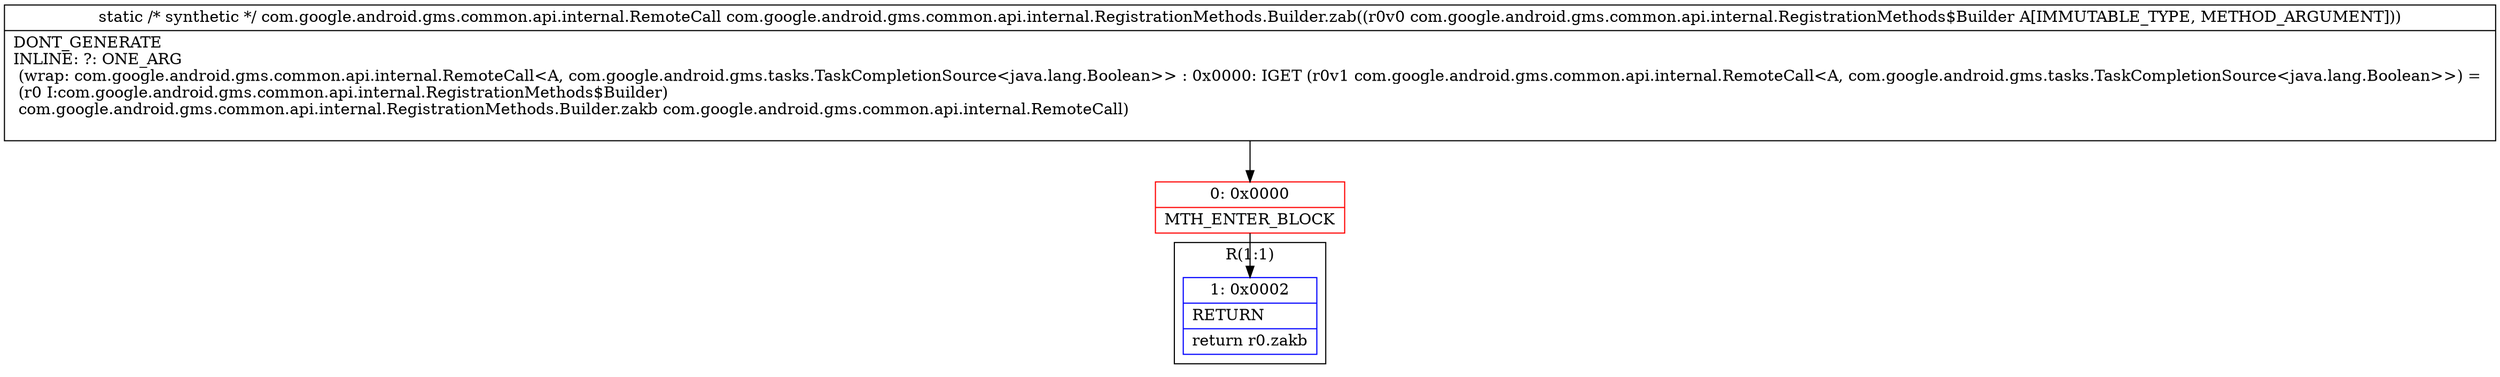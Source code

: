digraph "CFG forcom.google.android.gms.common.api.internal.RegistrationMethods.Builder.zab(Lcom\/google\/android\/gms\/common\/api\/internal\/RegistrationMethods$Builder;)Lcom\/google\/android\/gms\/common\/api\/internal\/RemoteCall;" {
subgraph cluster_Region_2018128552 {
label = "R(1:1)";
node [shape=record,color=blue];
Node_1 [shape=record,label="{1\:\ 0x0002|RETURN\l|return r0.zakb\l}"];
}
Node_0 [shape=record,color=red,label="{0\:\ 0x0000|MTH_ENTER_BLOCK\l}"];
MethodNode[shape=record,label="{static \/* synthetic *\/ com.google.android.gms.common.api.internal.RemoteCall com.google.android.gms.common.api.internal.RegistrationMethods.Builder.zab((r0v0 com.google.android.gms.common.api.internal.RegistrationMethods$Builder A[IMMUTABLE_TYPE, METHOD_ARGUMENT]))  | DONT_GENERATE\lINLINE: ?: ONE_ARG  \l  (wrap: com.google.android.gms.common.api.internal.RemoteCall\<A, com.google.android.gms.tasks.TaskCompletionSource\<java.lang.Boolean\>\> : 0x0000: IGET  (r0v1 com.google.android.gms.common.api.internal.RemoteCall\<A, com.google.android.gms.tasks.TaskCompletionSource\<java.lang.Boolean\>\>) = \l  (r0 I:com.google.android.gms.common.api.internal.RegistrationMethods$Builder)\l com.google.android.gms.common.api.internal.RegistrationMethods.Builder.zakb com.google.android.gms.common.api.internal.RemoteCall)\l\l}"];
MethodNode -> Node_0;
Node_0 -> Node_1;
}

